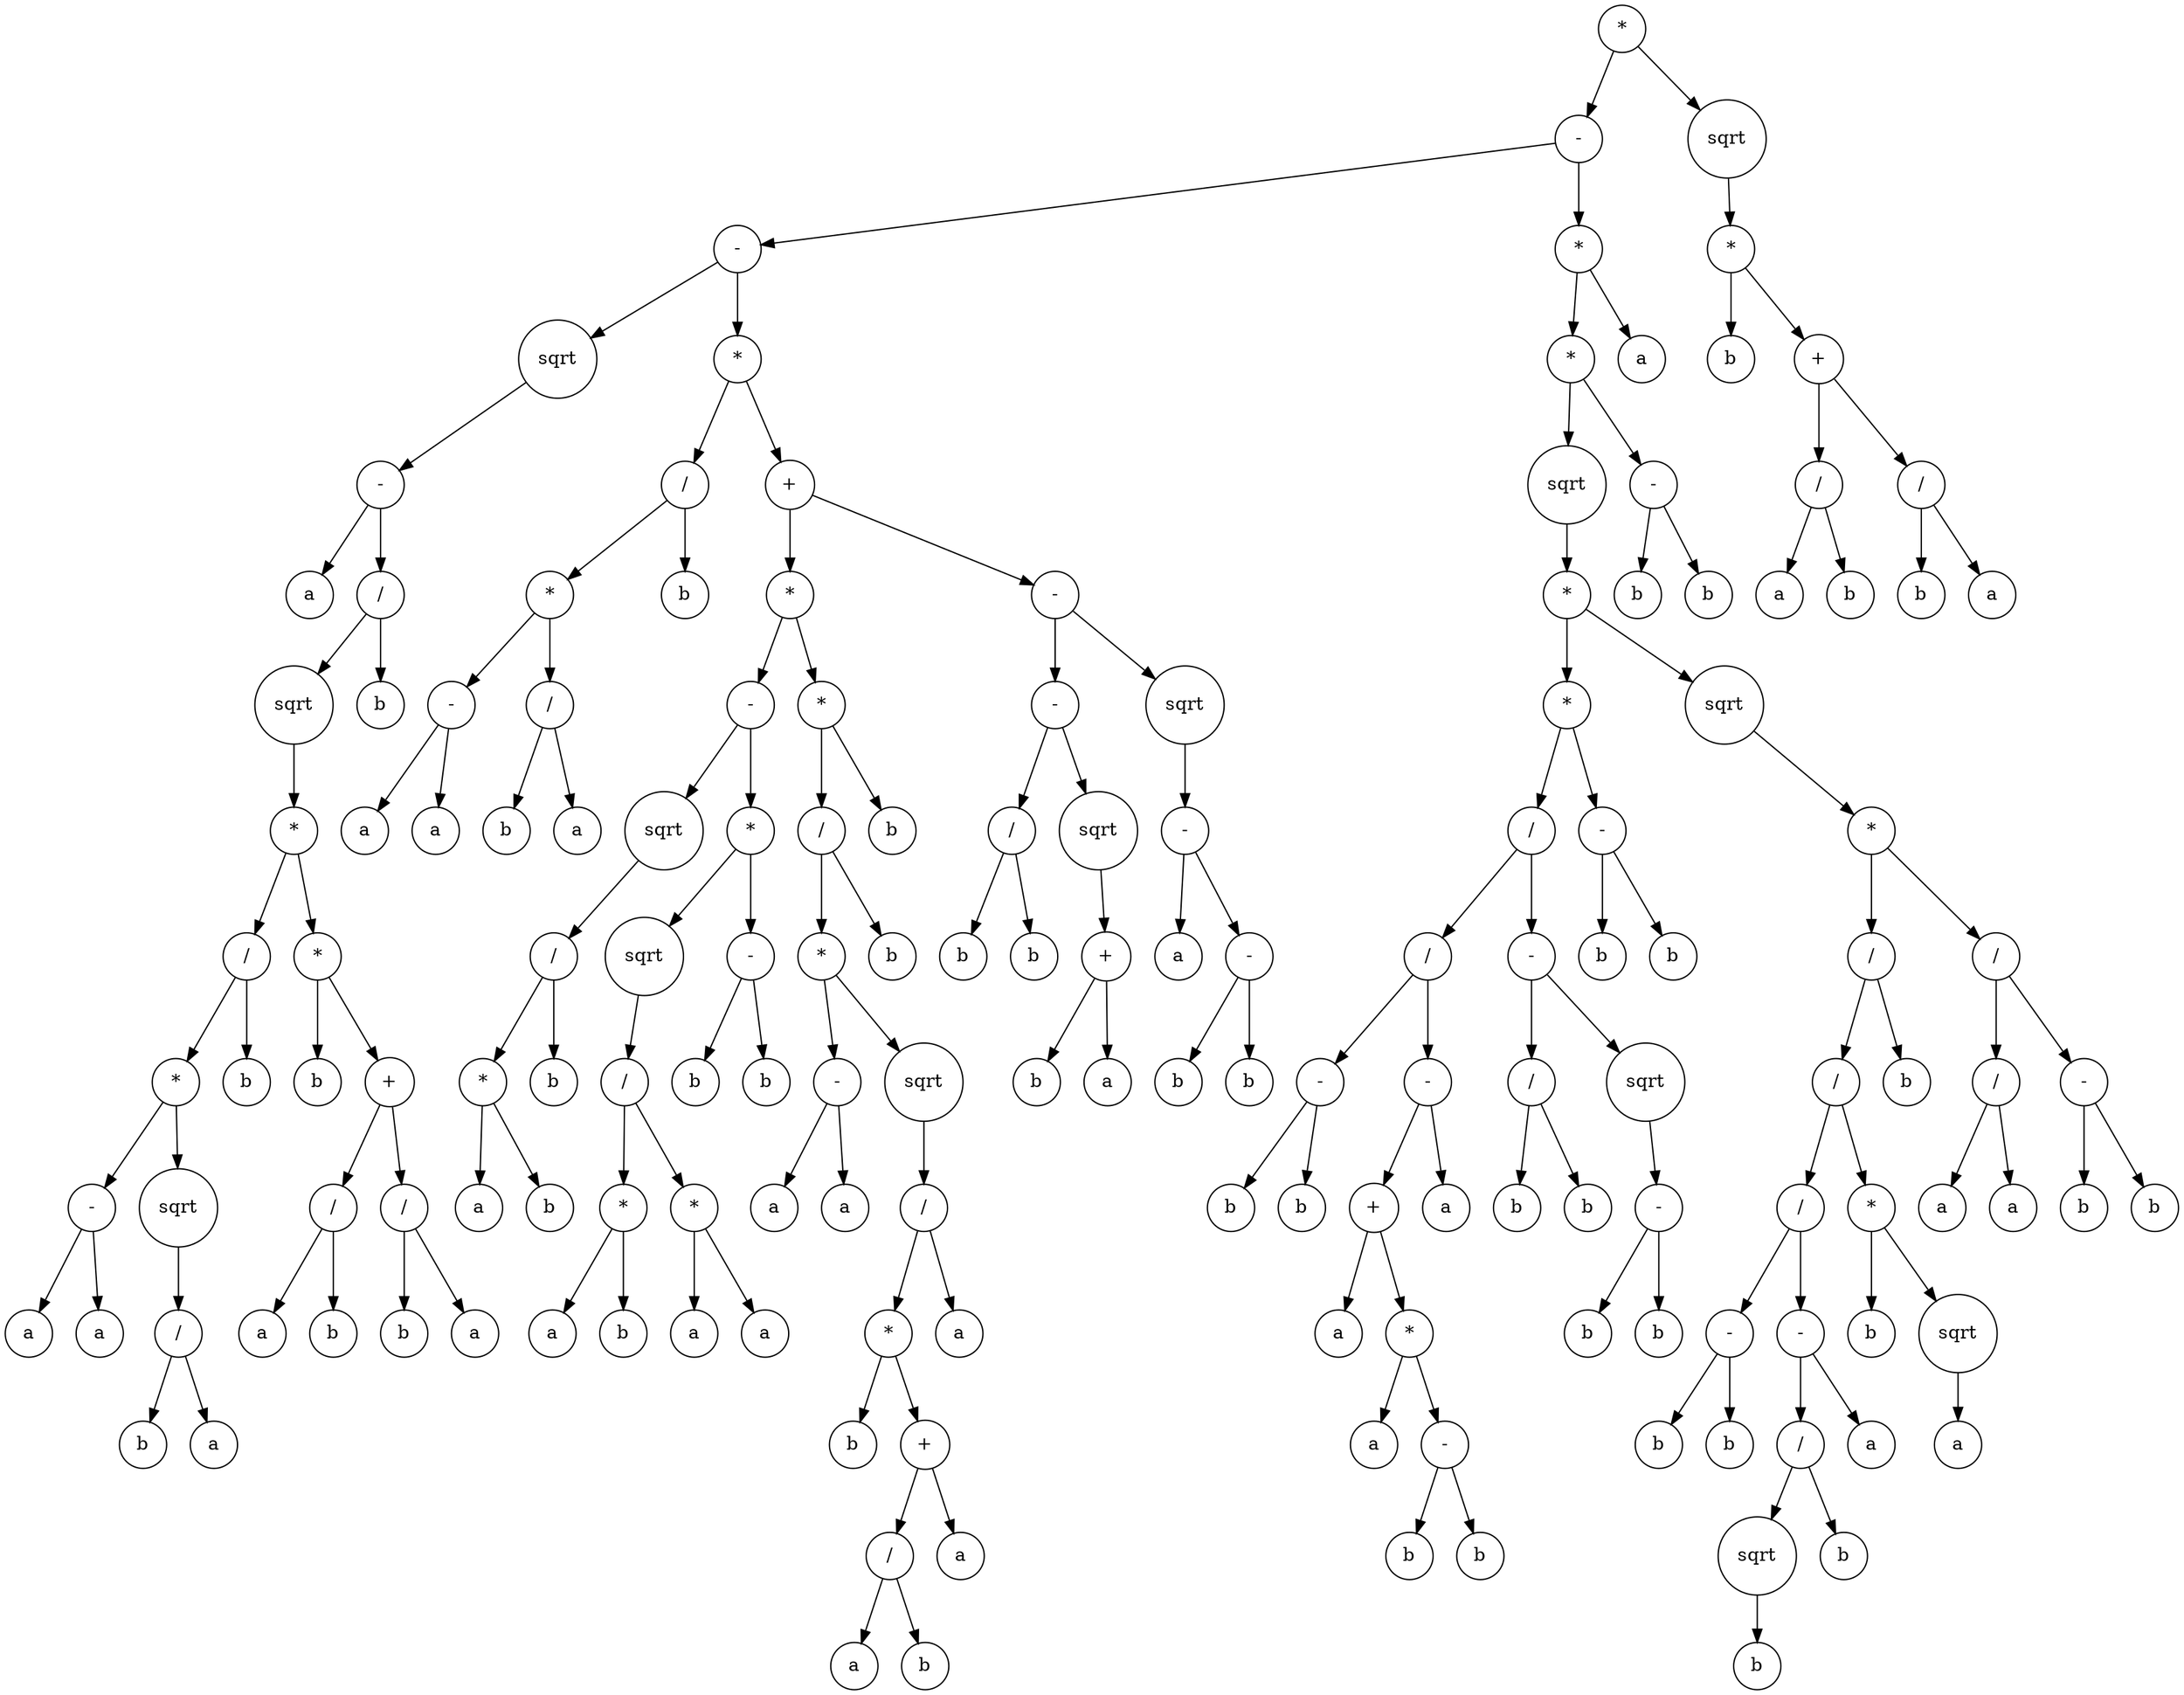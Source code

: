 digraph g {
graph [ordering=out];
node [shape=circle];
n[label = "*"];
n0[label = "-"];
n00[label = "-"];
n000[label = "sqrt"];
n0000[label = "-"];
n00000[label = "a"];
n0000 -> n00000;
n00001[label = "/"];
n000010[label = "sqrt"];
n0000100[label = "*"];
n00001000[label = "/"];
n000010000[label = "*"];
n0000100000[label = "-"];
n00001000000[label = "a"];
n0000100000 -> n00001000000;
n00001000001[label = "a"];
n0000100000 -> n00001000001;
n000010000 -> n0000100000;
n0000100001[label = "sqrt"];
n00001000010[label = "/"];
n000010000100[label = "b"];
n00001000010 -> n000010000100;
n000010000101[label = "a"];
n00001000010 -> n000010000101;
n0000100001 -> n00001000010;
n000010000 -> n0000100001;
n00001000 -> n000010000;
n000010001[label = "b"];
n00001000 -> n000010001;
n0000100 -> n00001000;
n00001001[label = "*"];
n000010010[label = "b"];
n00001001 -> n000010010;
n000010011[label = "+"];
n0000100110[label = "/"];
n00001001100[label = "a"];
n0000100110 -> n00001001100;
n00001001101[label = "b"];
n0000100110 -> n00001001101;
n000010011 -> n0000100110;
n0000100111[label = "/"];
n00001001110[label = "b"];
n0000100111 -> n00001001110;
n00001001111[label = "a"];
n0000100111 -> n00001001111;
n000010011 -> n0000100111;
n00001001 -> n000010011;
n0000100 -> n00001001;
n000010 -> n0000100;
n00001 -> n000010;
n000011[label = "b"];
n00001 -> n000011;
n0000 -> n00001;
n000 -> n0000;
n00 -> n000;
n001[label = "*"];
n0010[label = "/"];
n00100[label = "*"];
n001000[label = "-"];
n0010000[label = "a"];
n001000 -> n0010000;
n0010001[label = "a"];
n001000 -> n0010001;
n00100 -> n001000;
n001001[label = "/"];
n0010010[label = "b"];
n001001 -> n0010010;
n0010011[label = "a"];
n001001 -> n0010011;
n00100 -> n001001;
n0010 -> n00100;
n00101[label = "b"];
n0010 -> n00101;
n001 -> n0010;
n0011[label = "+"];
n00110[label = "*"];
n001100[label = "-"];
n0011000[label = "sqrt"];
n00110000[label = "/"];
n001100000[label = "*"];
n0011000000[label = "a"];
n001100000 -> n0011000000;
n0011000001[label = "b"];
n001100000 -> n0011000001;
n00110000 -> n001100000;
n001100001[label = "b"];
n00110000 -> n001100001;
n0011000 -> n00110000;
n001100 -> n0011000;
n0011001[label = "*"];
n00110010[label = "sqrt"];
n001100100[label = "/"];
n0011001000[label = "*"];
n00110010000[label = "a"];
n0011001000 -> n00110010000;
n00110010001[label = "b"];
n0011001000 -> n00110010001;
n001100100 -> n0011001000;
n0011001001[label = "*"];
n00110010010[label = "a"];
n0011001001 -> n00110010010;
n00110010011[label = "a"];
n0011001001 -> n00110010011;
n001100100 -> n0011001001;
n00110010 -> n001100100;
n0011001 -> n00110010;
n00110011[label = "-"];
n001100110[label = "b"];
n00110011 -> n001100110;
n001100111[label = "b"];
n00110011 -> n001100111;
n0011001 -> n00110011;
n001100 -> n0011001;
n00110 -> n001100;
n001101[label = "*"];
n0011010[label = "/"];
n00110100[label = "*"];
n001101000[label = "-"];
n0011010000[label = "a"];
n001101000 -> n0011010000;
n0011010001[label = "a"];
n001101000 -> n0011010001;
n00110100 -> n001101000;
n001101001[label = "sqrt"];
n0011010010[label = "/"];
n00110100100[label = "*"];
n001101001000[label = "b"];
n00110100100 -> n001101001000;
n001101001001[label = "+"];
n0011010010010[label = "/"];
n00110100100100[label = "a"];
n0011010010010 -> n00110100100100;
n00110100100101[label = "b"];
n0011010010010 -> n00110100100101;
n001101001001 -> n0011010010010;
n0011010010011[label = "a"];
n001101001001 -> n0011010010011;
n00110100100 -> n001101001001;
n0011010010 -> n00110100100;
n00110100101[label = "a"];
n0011010010 -> n00110100101;
n001101001 -> n0011010010;
n00110100 -> n001101001;
n0011010 -> n00110100;
n00110101[label = "b"];
n0011010 -> n00110101;
n001101 -> n0011010;
n0011011[label = "b"];
n001101 -> n0011011;
n00110 -> n001101;
n0011 -> n00110;
n00111[label = "-"];
n001110[label = "-"];
n0011100[label = "/"];
n00111000[label = "b"];
n0011100 -> n00111000;
n00111001[label = "b"];
n0011100 -> n00111001;
n001110 -> n0011100;
n0011101[label = "sqrt"];
n00111010[label = "+"];
n001110100[label = "b"];
n00111010 -> n001110100;
n001110101[label = "a"];
n00111010 -> n001110101;
n0011101 -> n00111010;
n001110 -> n0011101;
n00111 -> n001110;
n001111[label = "sqrt"];
n0011110[label = "-"];
n00111100[label = "a"];
n0011110 -> n00111100;
n00111101[label = "-"];
n001111010[label = "b"];
n00111101 -> n001111010;
n001111011[label = "b"];
n00111101 -> n001111011;
n0011110 -> n00111101;
n001111 -> n0011110;
n00111 -> n001111;
n0011 -> n00111;
n001 -> n0011;
n00 -> n001;
n0 -> n00;
n01[label = "*"];
n010[label = "*"];
n0100[label = "sqrt"];
n01000[label = "*"];
n010000[label = "*"];
n0100000[label = "/"];
n01000000[label = "/"];
n010000000[label = "-"];
n0100000000[label = "b"];
n010000000 -> n0100000000;
n0100000001[label = "b"];
n010000000 -> n0100000001;
n01000000 -> n010000000;
n010000001[label = "-"];
n0100000010[label = "+"];
n01000000100[label = "a"];
n0100000010 -> n01000000100;
n01000000101[label = "*"];
n010000001010[label = "a"];
n01000000101 -> n010000001010;
n010000001011[label = "-"];
n0100000010110[label = "b"];
n010000001011 -> n0100000010110;
n0100000010111[label = "b"];
n010000001011 -> n0100000010111;
n01000000101 -> n010000001011;
n0100000010 -> n01000000101;
n010000001 -> n0100000010;
n0100000011[label = "a"];
n010000001 -> n0100000011;
n01000000 -> n010000001;
n0100000 -> n01000000;
n01000001[label = "-"];
n010000010[label = "/"];
n0100000100[label = "b"];
n010000010 -> n0100000100;
n0100000101[label = "b"];
n010000010 -> n0100000101;
n01000001 -> n010000010;
n010000011[label = "sqrt"];
n0100000110[label = "-"];
n01000001100[label = "b"];
n0100000110 -> n01000001100;
n01000001101[label = "b"];
n0100000110 -> n01000001101;
n010000011 -> n0100000110;
n01000001 -> n010000011;
n0100000 -> n01000001;
n010000 -> n0100000;
n0100001[label = "-"];
n01000010[label = "b"];
n0100001 -> n01000010;
n01000011[label = "b"];
n0100001 -> n01000011;
n010000 -> n0100001;
n01000 -> n010000;
n010001[label = "sqrt"];
n0100010[label = "*"];
n01000100[label = "/"];
n010001000[label = "/"];
n0100010000[label = "/"];
n01000100000[label = "-"];
n010001000000[label = "b"];
n01000100000 -> n010001000000;
n010001000001[label = "b"];
n01000100000 -> n010001000001;
n0100010000 -> n01000100000;
n01000100001[label = "-"];
n010001000010[label = "/"];
n0100010000100[label = "sqrt"];
n01000100001000[label = "b"];
n0100010000100 -> n01000100001000;
n010001000010 -> n0100010000100;
n0100010000101[label = "b"];
n010001000010 -> n0100010000101;
n01000100001 -> n010001000010;
n010001000011[label = "a"];
n01000100001 -> n010001000011;
n0100010000 -> n01000100001;
n010001000 -> n0100010000;
n0100010001[label = "*"];
n01000100010[label = "b"];
n0100010001 -> n01000100010;
n01000100011[label = "sqrt"];
n010001000110[label = "a"];
n01000100011 -> n010001000110;
n0100010001 -> n01000100011;
n010001000 -> n0100010001;
n01000100 -> n010001000;
n010001001[label = "b"];
n01000100 -> n010001001;
n0100010 -> n01000100;
n01000101[label = "/"];
n010001010[label = "/"];
n0100010100[label = "a"];
n010001010 -> n0100010100;
n0100010101[label = "a"];
n010001010 -> n0100010101;
n01000101 -> n010001010;
n010001011[label = "-"];
n0100010110[label = "b"];
n010001011 -> n0100010110;
n0100010111[label = "b"];
n010001011 -> n0100010111;
n01000101 -> n010001011;
n0100010 -> n01000101;
n010001 -> n0100010;
n01000 -> n010001;
n0100 -> n01000;
n010 -> n0100;
n0101[label = "-"];
n01010[label = "b"];
n0101 -> n01010;
n01011[label = "b"];
n0101 -> n01011;
n010 -> n0101;
n01 -> n010;
n011[label = "a"];
n01 -> n011;
n0 -> n01;
n -> n0;
n1[label = "sqrt"];
n10[label = "*"];
n100[label = "b"];
n10 -> n100;
n101[label = "+"];
n1010[label = "/"];
n10100[label = "a"];
n1010 -> n10100;
n10101[label = "b"];
n1010 -> n10101;
n101 -> n1010;
n1011[label = "/"];
n10110[label = "b"];
n1011 -> n10110;
n10111[label = "a"];
n1011 -> n10111;
n101 -> n1011;
n10 -> n101;
n1 -> n10;
n -> n1;
}

